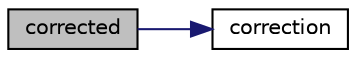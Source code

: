 digraph "corrected"
{
  bgcolor="transparent";
  edge [fontname="Helvetica",fontsize="10",labelfontname="Helvetica",labelfontsize="10"];
  node [fontname="Helvetica",fontsize="10",shape=record];
  rankdir="LR";
  Node630 [label="corrected",height=0.2,width=0.4,color="black", fillcolor="grey75", style="filled", fontcolor="black"];
  Node630 -> Node631 [color="midnightblue",fontsize="10",style="solid",fontname="Helvetica"];
  Node631 [label="correction",height=0.2,width=0.4,color="black",URL="$a23425.html#ab85727e995470e7484f0dec7544b1e4d",tooltip="Return the explicit correction to the orthogonalSnGrad. "];
}

